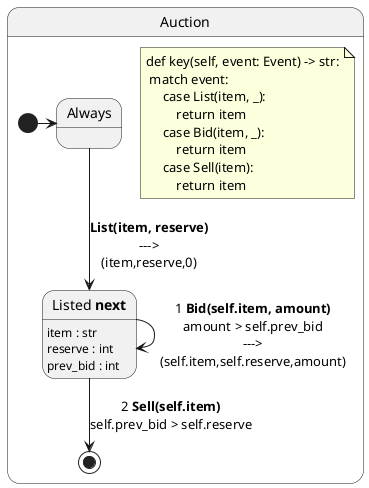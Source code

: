 @startuml
state Auction{
  note as KEYNOTE
   def key(self, event: Event) -> str:
    match event:
        case List(item, _):
            return item
        case Bid(item, _):
            return item
        case Sell(item):
            return item
  end note
  [*] -> Always
  state Always
  state "Listed **next**" as Listed : item : str\nreserve : int\nprev_bid : int
  Always --> Listed : **List(item, reserve)**\n--->\n(item,reserve,0)
  Listed --> Listed : 1 **Bid(self.item, amount)**\namount > self.prev_bid\n--->\n(self.item,self.reserve,amount)
  Listed --> [*] : 2 **Sell(self.item)**\nself.prev_bid > self.reserve
}
@enduml
